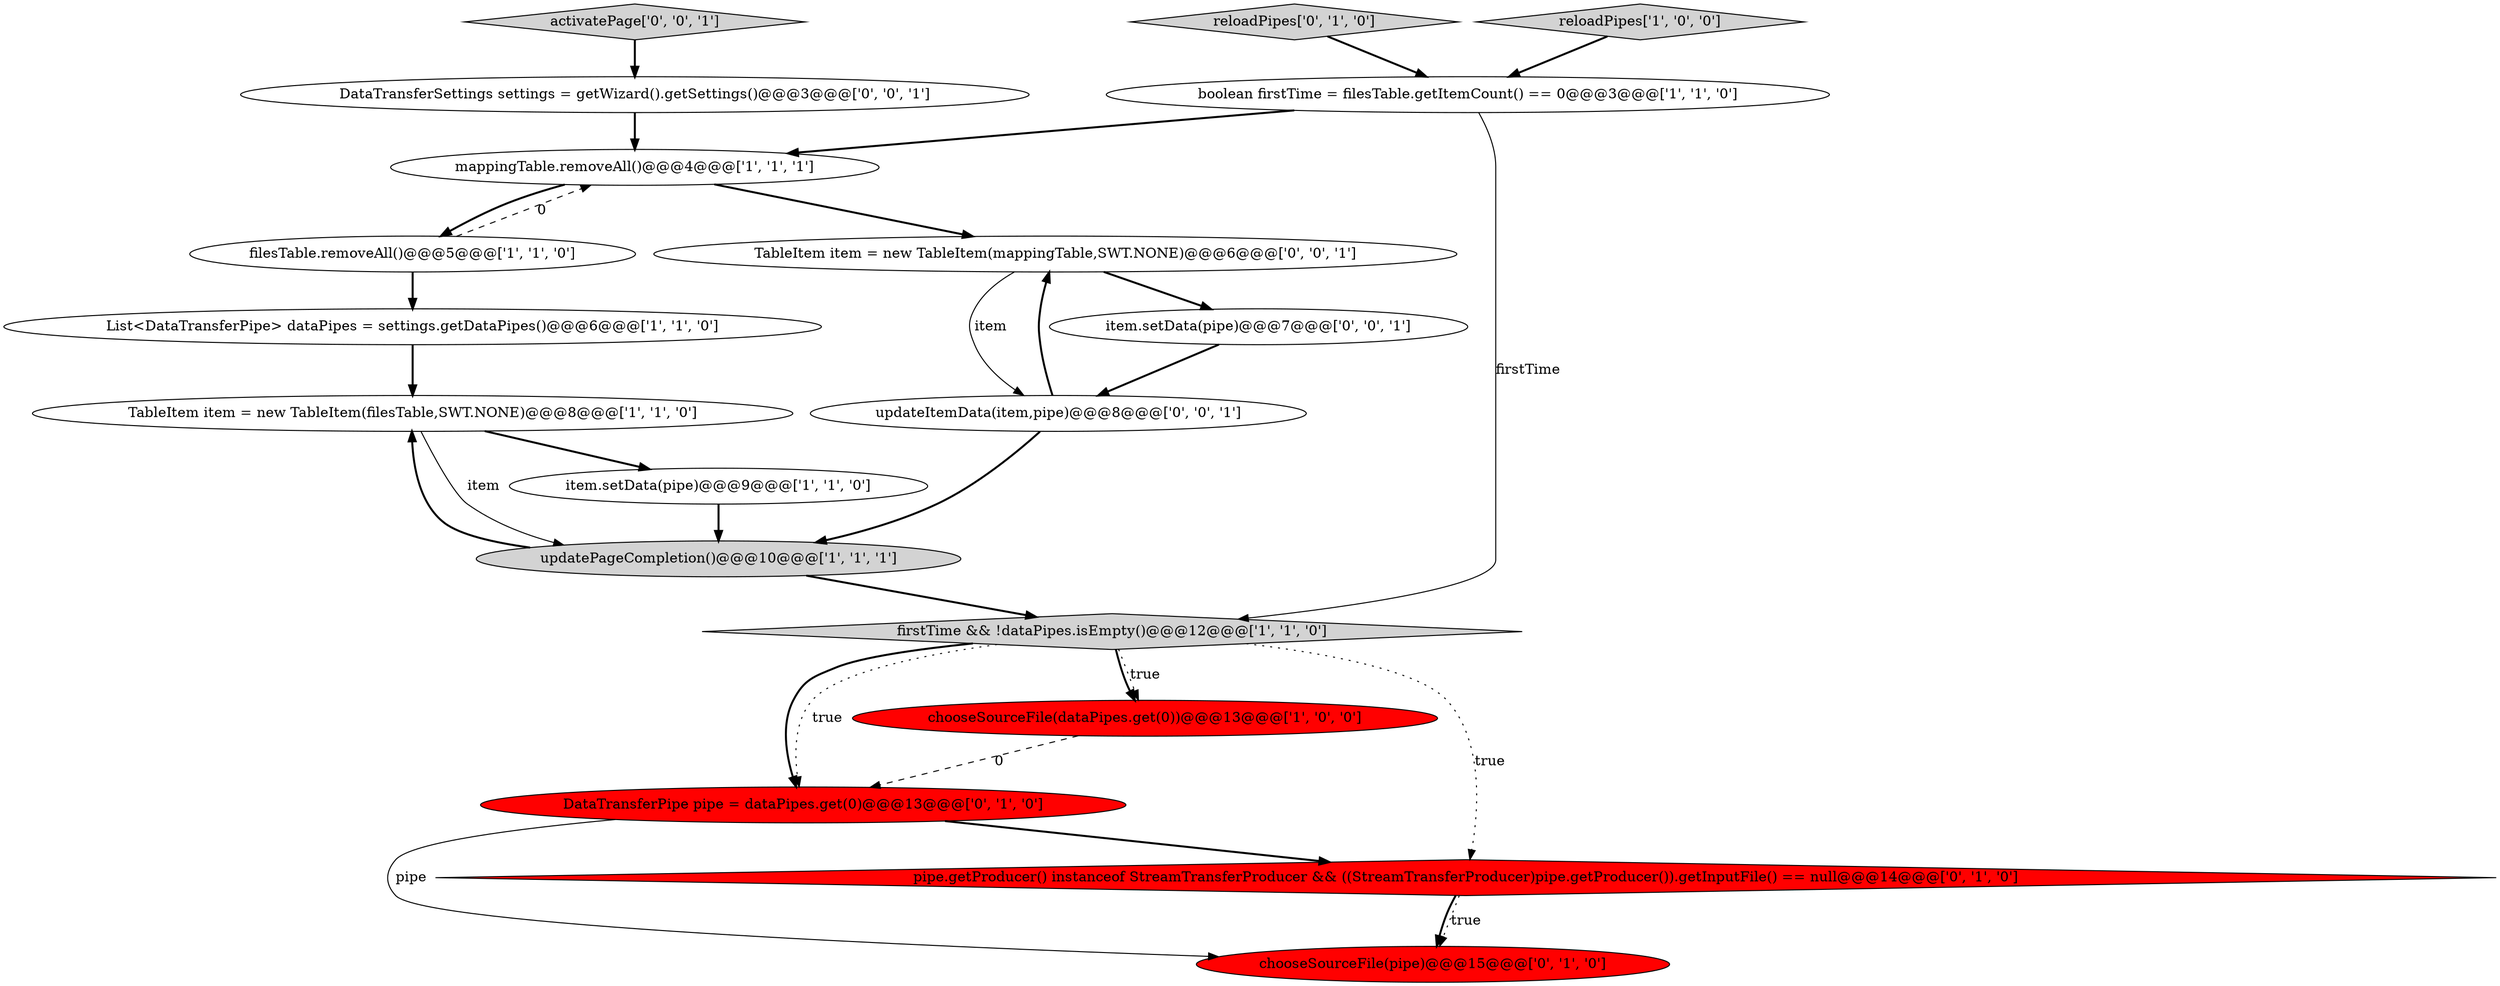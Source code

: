 digraph {
4 [style = filled, label = "TableItem item = new TableItem(filesTable,SWT.NONE)@@@8@@@['1', '1', '0']", fillcolor = white, shape = ellipse image = "AAA0AAABBB1BBB"];
0 [style = filled, label = "filesTable.removeAll()@@@5@@@['1', '1', '0']", fillcolor = white, shape = ellipse image = "AAA0AAABBB1BBB"];
3 [style = filled, label = "mappingTable.removeAll()@@@4@@@['1', '1', '1']", fillcolor = white, shape = ellipse image = "AAA0AAABBB1BBB"];
14 [style = filled, label = "activatePage['0', '0', '1']", fillcolor = lightgray, shape = diamond image = "AAA0AAABBB3BBB"];
13 [style = filled, label = "DataTransferPipe pipe = dataPipes.get(0)@@@13@@@['0', '1', '0']", fillcolor = red, shape = ellipse image = "AAA1AAABBB2BBB"];
1 [style = filled, label = "updatePageCompletion()@@@10@@@['1', '1', '1']", fillcolor = lightgray, shape = ellipse image = "AAA0AAABBB1BBB"];
6 [style = filled, label = "reloadPipes['1', '0', '0']", fillcolor = lightgray, shape = diamond image = "AAA0AAABBB1BBB"];
8 [style = filled, label = "List<DataTransferPipe> dataPipes = settings.getDataPipes()@@@6@@@['1', '1', '0']", fillcolor = white, shape = ellipse image = "AAA0AAABBB1BBB"];
17 [style = filled, label = "item.setData(pipe)@@@7@@@['0', '0', '1']", fillcolor = white, shape = ellipse image = "AAA0AAABBB3BBB"];
7 [style = filled, label = "boolean firstTime = filesTable.getItemCount() == 0@@@3@@@['1', '1', '0']", fillcolor = white, shape = ellipse image = "AAA0AAABBB1BBB"];
18 [style = filled, label = "updateItemData(item,pipe)@@@8@@@['0', '0', '1']", fillcolor = white, shape = ellipse image = "AAA0AAABBB3BBB"];
15 [style = filled, label = "TableItem item = new TableItem(mappingTable,SWT.NONE)@@@6@@@['0', '0', '1']", fillcolor = white, shape = ellipse image = "AAA0AAABBB3BBB"];
10 [style = filled, label = "pipe.getProducer() instanceof StreamTransferProducer && ((StreamTransferProducer)pipe.getProducer()).getInputFile() == null@@@14@@@['0', '1', '0']", fillcolor = red, shape = diamond image = "AAA1AAABBB2BBB"];
9 [style = filled, label = "firstTime && !dataPipes.isEmpty()@@@12@@@['1', '1', '0']", fillcolor = lightgray, shape = diamond image = "AAA0AAABBB1BBB"];
5 [style = filled, label = "item.setData(pipe)@@@9@@@['1', '1', '0']", fillcolor = white, shape = ellipse image = "AAA0AAABBB1BBB"];
2 [style = filled, label = "chooseSourceFile(dataPipes.get(0))@@@13@@@['1', '0', '0']", fillcolor = red, shape = ellipse image = "AAA1AAABBB1BBB"];
12 [style = filled, label = "chooseSourceFile(pipe)@@@15@@@['0', '1', '0']", fillcolor = red, shape = ellipse image = "AAA1AAABBB2BBB"];
11 [style = filled, label = "reloadPipes['0', '1', '0']", fillcolor = lightgray, shape = diamond image = "AAA0AAABBB2BBB"];
16 [style = filled, label = "DataTransferSettings settings = getWizard().getSettings()@@@3@@@['0', '0', '1']", fillcolor = white, shape = ellipse image = "AAA0AAABBB3BBB"];
14->16 [style = bold, label=""];
13->10 [style = bold, label=""];
16->3 [style = bold, label=""];
1->4 [style = bold, label=""];
10->12 [style = dotted, label="true"];
0->3 [style = dashed, label="0"];
15->18 [style = solid, label="item"];
9->2 [style = bold, label=""];
18->15 [style = bold, label=""];
13->12 [style = solid, label="pipe"];
3->15 [style = bold, label=""];
7->3 [style = bold, label=""];
1->9 [style = bold, label=""];
3->0 [style = bold, label=""];
5->1 [style = bold, label=""];
15->17 [style = bold, label=""];
7->9 [style = solid, label="firstTime"];
18->1 [style = bold, label=""];
4->1 [style = solid, label="item"];
10->12 [style = bold, label=""];
2->13 [style = dashed, label="0"];
9->2 [style = dotted, label="true"];
17->18 [style = bold, label=""];
9->13 [style = dotted, label="true"];
0->8 [style = bold, label=""];
8->4 [style = bold, label=""];
6->7 [style = bold, label=""];
9->10 [style = dotted, label="true"];
4->5 [style = bold, label=""];
11->7 [style = bold, label=""];
9->13 [style = bold, label=""];
}
